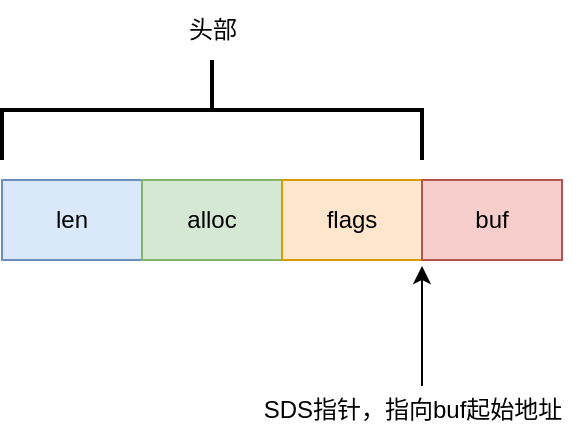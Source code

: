 <mxfile version="21.2.8" type="device">
  <diagram name="第 1 页" id="OqUazqkdgP5EdM4-5xvv">
    <mxGraphModel dx="598" dy="395" grid="1" gridSize="10" guides="1" tooltips="1" connect="1" arrows="1" fold="1" page="1" pageScale="1" pageWidth="827" pageHeight="1169" math="0" shadow="0">
      <root>
        <mxCell id="0" />
        <mxCell id="1" parent="0" />
        <mxCell id="8Kbr7v8KLRxXVlea7lr7-1" value="len" style="rounded=0;whiteSpace=wrap;html=1;fillColor=#dae8fc;strokeColor=#6c8ebf;" vertex="1" parent="1">
          <mxGeometry x="160" y="280" width="70" height="40" as="geometry" />
        </mxCell>
        <mxCell id="8Kbr7v8KLRxXVlea7lr7-2" value="alloc" style="rounded=0;whiteSpace=wrap;html=1;fillColor=#d5e8d4;strokeColor=#82b366;" vertex="1" parent="1">
          <mxGeometry x="230" y="280" width="70" height="40" as="geometry" />
        </mxCell>
        <mxCell id="8Kbr7v8KLRxXVlea7lr7-3" value="flags" style="rounded=0;whiteSpace=wrap;html=1;fillColor=#ffe6cc;strokeColor=#d79b00;" vertex="1" parent="1">
          <mxGeometry x="300" y="280" width="70" height="40" as="geometry" />
        </mxCell>
        <mxCell id="8Kbr7v8KLRxXVlea7lr7-4" value="buf" style="rounded=0;whiteSpace=wrap;html=1;fillColor=#f8cecc;strokeColor=#b85450;" vertex="1" parent="1">
          <mxGeometry x="370" y="280" width="70" height="40" as="geometry" />
        </mxCell>
        <mxCell id="8Kbr7v8KLRxXVlea7lr7-5" value="" style="endArrow=classic;html=1;rounded=0;" edge="1" parent="1">
          <mxGeometry width="50" height="50" relative="1" as="geometry">
            <mxPoint x="370" y="383" as="sourcePoint" />
            <mxPoint x="370" y="323" as="targetPoint" />
          </mxGeometry>
        </mxCell>
        <mxCell id="8Kbr7v8KLRxXVlea7lr7-6" value="SDS指针，指向buf起始地址" style="text;html=1;align=center;verticalAlign=middle;resizable=0;points=[];autosize=1;strokeColor=none;fillColor=none;" vertex="1" parent="1">
          <mxGeometry x="280" y="380" width="170" height="30" as="geometry" />
        </mxCell>
        <mxCell id="8Kbr7v8KLRxXVlea7lr7-8" value="" style="strokeWidth=2;html=1;shape=mxgraph.flowchart.annotation_2;align=left;labelPosition=right;pointerEvents=1;direction=south;" vertex="1" parent="1">
          <mxGeometry x="160" y="220" width="210" height="50" as="geometry" />
        </mxCell>
        <mxCell id="8Kbr7v8KLRxXVlea7lr7-9" value="头部" style="text;html=1;align=center;verticalAlign=middle;resizable=0;points=[];autosize=1;strokeColor=none;fillColor=none;" vertex="1" parent="1">
          <mxGeometry x="240" y="190" width="50" height="30" as="geometry" />
        </mxCell>
      </root>
    </mxGraphModel>
  </diagram>
</mxfile>
